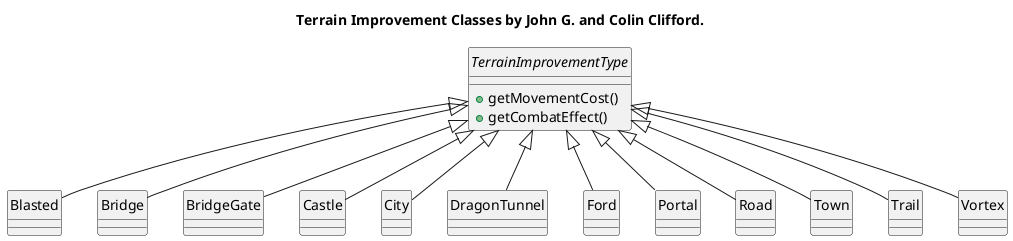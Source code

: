 @startuml
title Terrain Improvement Classes by John G. and Colin Clifford.
hide circle

interface TerrainImprovementType {
+getMovementCost()
+getCombatEffect()
}

TerrainImprovementType <|-- Blasted
TerrainImprovementType <|-- Bridge
TerrainImprovementType <|-- BridgeGate
TerrainImprovementType <|-- Castle
TerrainImprovementType <|-- City
TerrainImprovementType <|-- DragonTunnel
TerrainImprovementType <|-- Ford
TerrainImprovementType <|-- Portal
TerrainImprovementType <|-- Road
TerrainImprovementType <|-- Town
TerrainImprovementType <|-- Trail
TerrainImprovementType <|-- Vortex

@enduml

